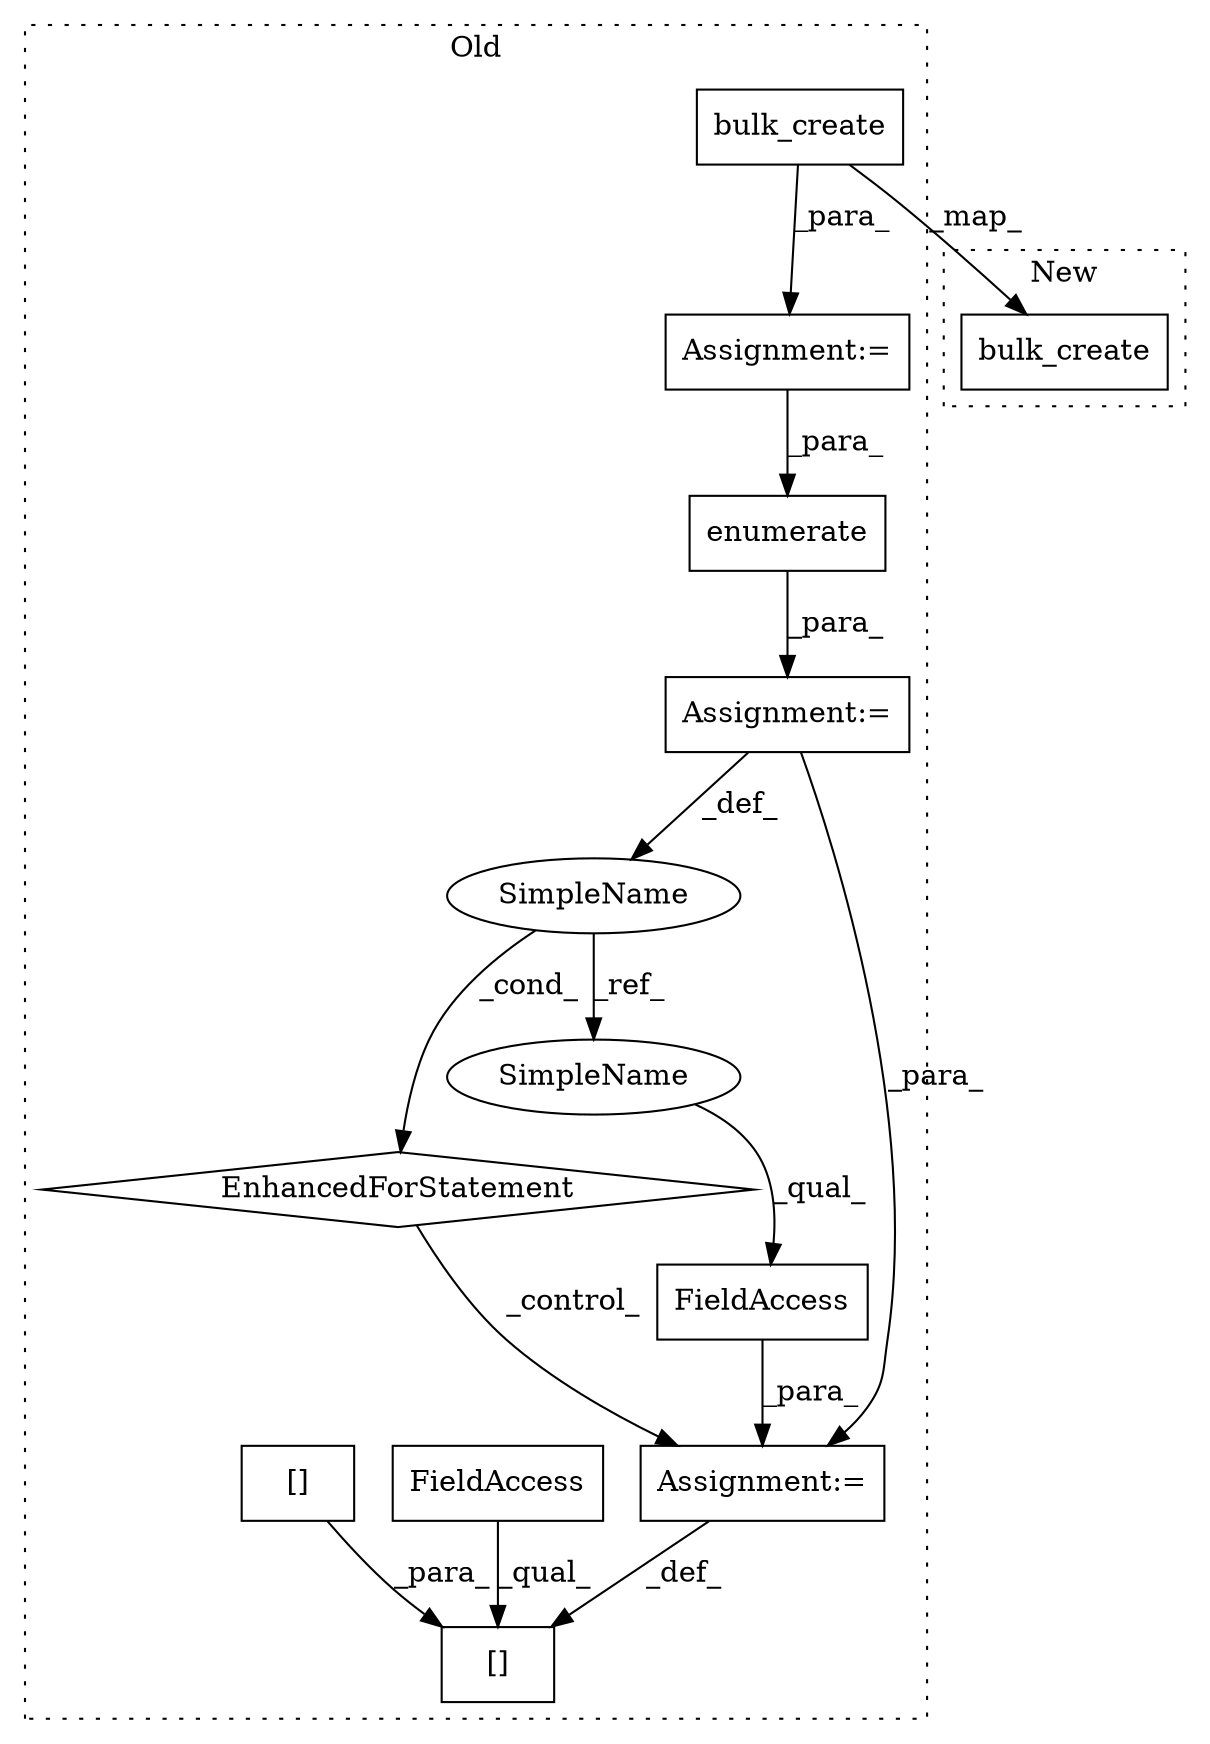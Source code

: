 digraph G {
subgraph cluster0 {
1 [label="bulk_create" a="32" s="26676,26704" l="12,1" shape="box"];
3 [label="Assignment:=" a="7" s="26711,26800" l="63,2" shape="box"];
4 [label="FieldAccess" a="22" s="26871" l="4" shape="box"];
5 [label="SimpleName" a="42" s="26778" l="1" shape="ellipse"];
6 [label="EnhancedForStatement" a="70" s="26711,26800" l="63,2" shape="diamond"];
7 [label="enumerate" a="32" s="26782,26799" l="10,1" shape="box"];
8 [label="Assignment:=" a="7" s="26652" l="1" shape="box"];
9 [label="Assignment:=" a="7" s="26870" l="1" shape="box"];
10 [label="[]" a="2" s="26810,26869" l="27,1" shape="box"];
11 [label="FieldAccess" a="22" s="26810" l="26" shape="box"];
12 [label="[]" a="2" s="26837,26868" l="30,1" shape="box"];
13 [label="SimpleName" a="42" s="26871" l="1" shape="ellipse"];
label = "Old";
style="dotted";
}
subgraph cluster1 {
2 [label="bulk_create" a="32" s="24965,24993" l="12,1" shape="box"];
label = "New";
style="dotted";
}
1 -> 8 [label="_para_"];
1 -> 2 [label="_map_"];
3 -> 9 [label="_para_"];
3 -> 5 [label="_def_"];
4 -> 9 [label="_para_"];
5 -> 13 [label="_ref_"];
5 -> 6 [label="_cond_"];
6 -> 9 [label="_control_"];
7 -> 3 [label="_para_"];
8 -> 7 [label="_para_"];
9 -> 10 [label="_def_"];
11 -> 10 [label="_qual_"];
12 -> 10 [label="_para_"];
13 -> 4 [label="_qual_"];
}